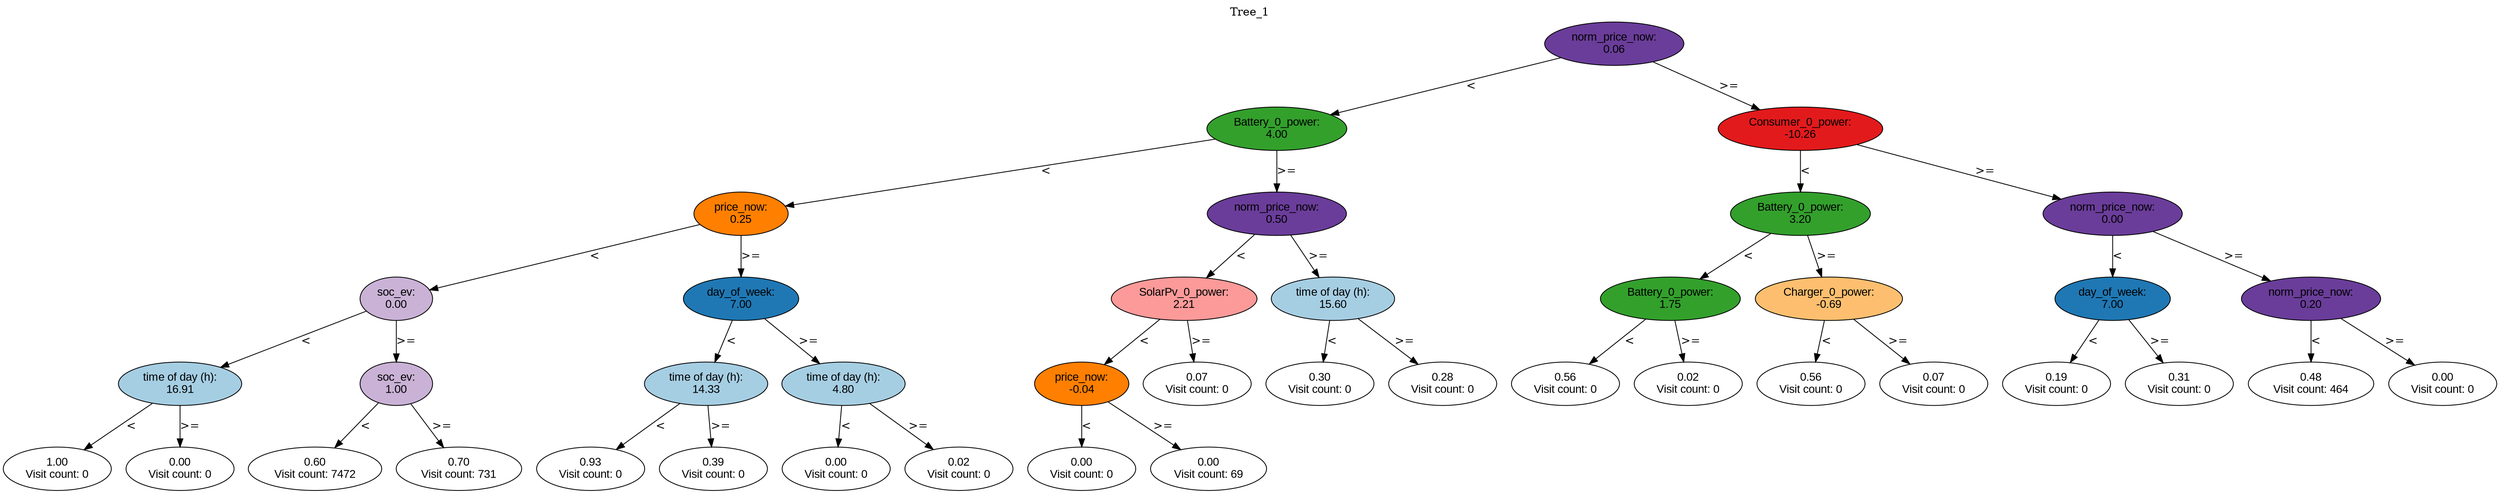 digraph BST {
    node [fontname="Arial" style=filled colorscheme=paired12];
    0 [ label = "norm_price_now:
0.06" fillcolor=10];
    1 [ label = "Battery_0_power:
4.00" fillcolor=4];
    2 [ label = "price_now:
0.25" fillcolor=8];
    3 [ label = "soc_ev:
0.00" fillcolor=9];
    4 [ label = "time of day (h):
16.91" fillcolor=1];
    5 [ label = "1.00
Visit count: 0" fillcolor=white];
    6 [ label = "0.00
Visit count: 0" fillcolor=white];
    7 [ label = "soc_ev:
1.00" fillcolor=9];
    8 [ label = "0.60
Visit count: 7472" fillcolor=white];
    9 [ label = "0.70
Visit count: 731" fillcolor=white];
    10 [ label = "day_of_week:
7.00" fillcolor=2];
    11 [ label = "time of day (h):
14.33" fillcolor=1];
    12 [ label = "0.93
Visit count: 0" fillcolor=white];
    13 [ label = "0.39
Visit count: 0" fillcolor=white];
    14 [ label = "time of day (h):
4.80" fillcolor=1];
    15 [ label = "0.00
Visit count: 0" fillcolor=white];
    16 [ label = "0.02
Visit count: 0" fillcolor=white];
    17 [ label = "norm_price_now:
0.50" fillcolor=10];
    18 [ label = "SolarPv_0_power:
2.21" fillcolor=5];
    19 [ label = "price_now:
-0.04" fillcolor=8];
    20 [ label = "0.00
Visit count: 0" fillcolor=white];
    21 [ label = "0.00
Visit count: 69" fillcolor=white];
    22 [ label = "0.07
Visit count: 0" fillcolor=white];
    23 [ label = "time of day (h):
15.60" fillcolor=1];
    24 [ label = "0.30
Visit count: 0" fillcolor=white];
    25 [ label = "0.28
Visit count: 0" fillcolor=white];
    26 [ label = "Consumer_0_power:
-10.26" fillcolor=6];
    27 [ label = "Battery_0_power:
3.20" fillcolor=4];
    28 [ label = "Battery_0_power:
1.75" fillcolor=4];
    29 [ label = "0.56
Visit count: 0" fillcolor=white];
    30 [ label = "0.02
Visit count: 0" fillcolor=white];
    31 [ label = "Charger_0_power:
-0.69" fillcolor=7];
    32 [ label = "0.56
Visit count: 0" fillcolor=white];
    33 [ label = "0.07
Visit count: 0" fillcolor=white];
    34 [ label = "norm_price_now:
0.00" fillcolor=10];
    35 [ label = "day_of_week:
7.00" fillcolor=2];
    36 [ label = "0.19
Visit count: 0" fillcolor=white];
    37 [ label = "0.31
Visit count: 0" fillcolor=white];
    38 [ label = "norm_price_now:
0.20" fillcolor=10];
    39 [ label = "0.48
Visit count: 464" fillcolor=white];
    40 [ label = "0.00
Visit count: 0" fillcolor=white];

    0  -> 1[ label = "<"];
    0  -> 26[ label = ">="];
    1  -> 2[ label = "<"];
    1  -> 17[ label = ">="];
    2  -> 3[ label = "<"];
    2  -> 10[ label = ">="];
    3  -> 4[ label = "<"];
    3  -> 7[ label = ">="];
    4  -> 5[ label = "<"];
    4  -> 6[ label = ">="];
    7  -> 8[ label = "<"];
    7  -> 9[ label = ">="];
    10  -> 11[ label = "<"];
    10  -> 14[ label = ">="];
    11  -> 12[ label = "<"];
    11  -> 13[ label = ">="];
    14  -> 15[ label = "<"];
    14  -> 16[ label = ">="];
    17  -> 18[ label = "<"];
    17  -> 23[ label = ">="];
    18  -> 19[ label = "<"];
    18  -> 22[ label = ">="];
    19  -> 20[ label = "<"];
    19  -> 21[ label = ">="];
    23  -> 24[ label = "<"];
    23  -> 25[ label = ">="];
    26  -> 27[ label = "<"];
    26  -> 34[ label = ">="];
    27  -> 28[ label = "<"];
    27  -> 31[ label = ">="];
    28  -> 29[ label = "<"];
    28  -> 30[ label = ">="];
    31  -> 32[ label = "<"];
    31  -> 33[ label = ">="];
    34  -> 35[ label = "<"];
    34  -> 38[ label = ">="];
    35  -> 36[ label = "<"];
    35  -> 37[ label = ">="];
    38  -> 39[ label = "<"];
    38  -> 40[ label = ">="];

    labelloc="t";
    label="Tree_1";
}